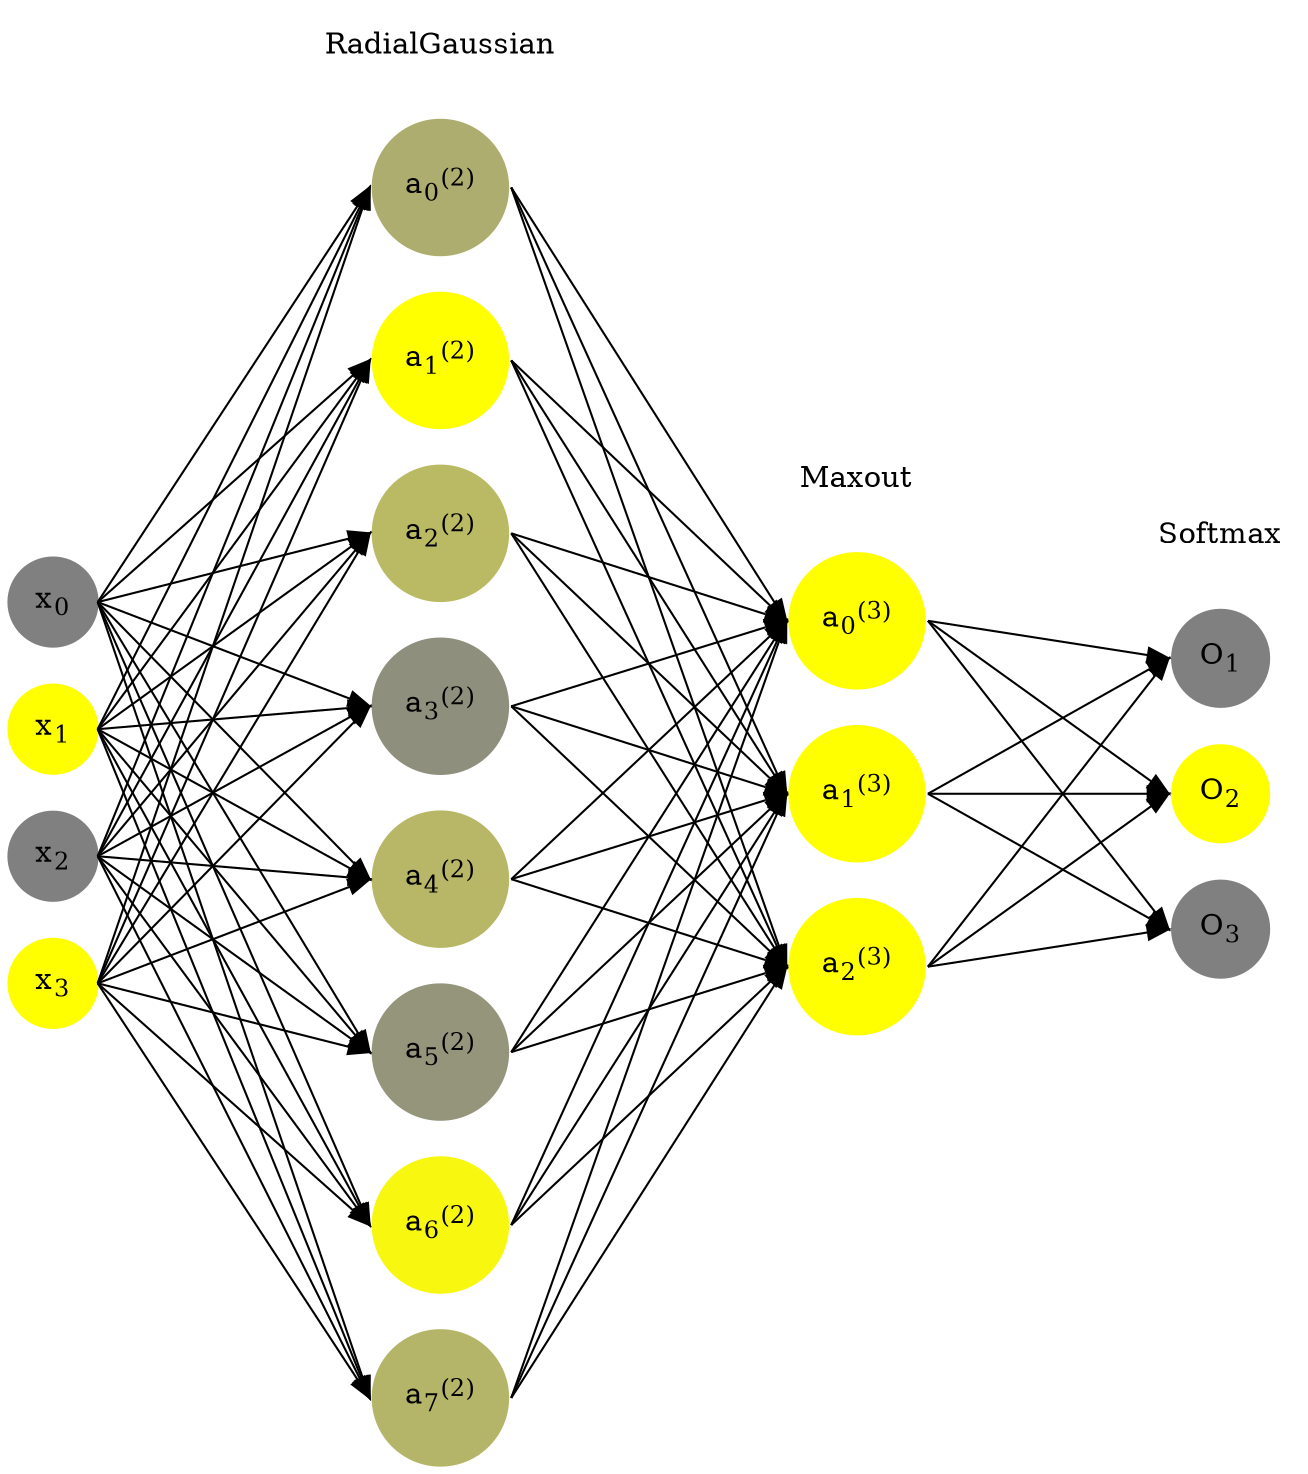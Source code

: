 digraph G {
	rankdir = LR;
	splines=false;
	edge[style=invis];
	ranksep= 1.4;
	{
	node [shape=circle, color="0.1667, 0.0, 0.5", style=filled, fillcolor="0.1667, 0.0, 0.5"];
	x0 [label=<x<sub>0</sub>>];
	}
	{
	node [shape=circle, color="0.1667, 1.0, 1.0", style=filled, fillcolor="0.1667, 1.0, 1.0"];
	x1 [label=<x<sub>1</sub>>];
	}
	{
	node [shape=circle, color="0.1667, 0.0, 0.5", style=filled, fillcolor="0.1667, 0.0, 0.5"];
	x2 [label=<x<sub>2</sub>>];
	}
	{
	node [shape=circle, color="0.1667, 1.0, 1.0", style=filled, fillcolor="0.1667, 1.0, 1.0"];
	x3 [label=<x<sub>3</sub>>];
	}
	{
	node [shape=circle, color="0.1667, 0.356366, 0.678183", style=filled, fillcolor="0.1667, 0.356366, 0.678183"];
	a02 [label=<a<sub>0</sub><sup>(2)</sup>>];
	}
	{
	node [shape=circle, color="0.1667, 0.997018, 0.998509", style=filled, fillcolor="0.1667, 0.997018, 0.998509"];
	a12 [label=<a<sub>1</sub><sup>(2)</sup>>];
	}
	{
	node [shape=circle, color="0.1667, 0.460328, 0.730164", style=filled, fillcolor="0.1667, 0.460328, 0.730164"];
	a22 [label=<a<sub>2</sub><sup>(2)</sup>>];
	}
	{
	node [shape=circle, color="0.1667, 0.124996, 0.562498", style=filled, fillcolor="0.1667, 0.124996, 0.562498"];
	a32 [label=<a<sub>3</sub><sup>(2)</sup>>];
	}
	{
	node [shape=circle, color="0.1667, 0.433307, 0.716653", style=filled, fillcolor="0.1667, 0.433307, 0.716653"];
	a42 [label=<a<sub>4</sub><sup>(2)</sup>>];
	}
	{
	node [shape=circle, color="0.1667, 0.168513, 0.584257", style=filled, fillcolor="0.1667, 0.168513, 0.584257"];
	a52 [label=<a<sub>5</sub><sup>(2)</sup>>];
	}
	{
	node [shape=circle, color="0.1667, 0.931982, 0.965991", style=filled, fillcolor="0.1667, 0.931982, 0.965991"];
	a62 [label=<a<sub>6</sub><sup>(2)</sup>>];
	}
	{
	node [shape=circle, color="0.1667, 0.416545, 0.708272", style=filled, fillcolor="0.1667, 0.416545, 0.708272"];
	a72 [label=<a<sub>7</sub><sup>(2)</sup>>];
	}
	{
	node [shape=circle, color="0.1667, 1.796697, 1.398348", style=filled, fillcolor="0.1667, 1.796697, 1.398348"];
	a03 [label=<a<sub>0</sub><sup>(3)</sup>>];
	}
	{
	node [shape=circle, color="0.1667, 1.796697, 1.398348", style=filled, fillcolor="0.1667, 1.796697, 1.398348"];
	a13 [label=<a<sub>1</sub><sup>(3)</sup>>];
	}
	{
	node [shape=circle, color="0.1667, 1.796697, 1.398348", style=filled, fillcolor="0.1667, 1.796697, 1.398348"];
	a23 [label=<a<sub>2</sub><sup>(3)</sup>>];
	}
	{
	node [shape=circle, color="0.1667, 0.0, 0.5", style=filled, fillcolor="0.1667, 0.0, 0.5"];
	O1 [label=<O<sub>1</sub>>];
	}
	{
	node [shape=circle, color="0.1667, 1.0, 1.0", style=filled, fillcolor="0.1667, 1.0, 1.0"];
	O2 [label=<O<sub>2</sub>>];
	}
	{
	node [shape=circle, color="0.1667, 0.0, 0.5", style=filled, fillcolor="0.1667, 0.0, 0.5"];
	O3 [label=<O<sub>3</sub>>];
	}
	{
	rank=same;
	x0->x1->x2->x3;
	}
	{
	rank=same;
	a02->a12->a22->a32->a42->a52->a62->a72;
	}
	{
	rank=same;
	a03->a13->a23;
	}
	{
	rank=same;
	O1->O2->O3;
	}
	l1 [shape=plaintext,label="RadialGaussian"];
	l1->a02;
	{rank=same; l1;a02};
	l2 [shape=plaintext,label="Maxout"];
	l2->a03;
	{rank=same; l2;a03};
	l3 [shape=plaintext,label="Softmax"];
	l3->O1;
	{rank=same; l3;O1};
edge[style=solid, tailport=e, headport=w];
	{x0;x1;x2;x3} -> {a02;a12;a22;a32;a42;a52;a62;a72};
	{a02;a12;a22;a32;a42;a52;a62;a72} -> {a03;a13;a23};
	{a03;a13;a23} -> {O1,O2,O3};
}